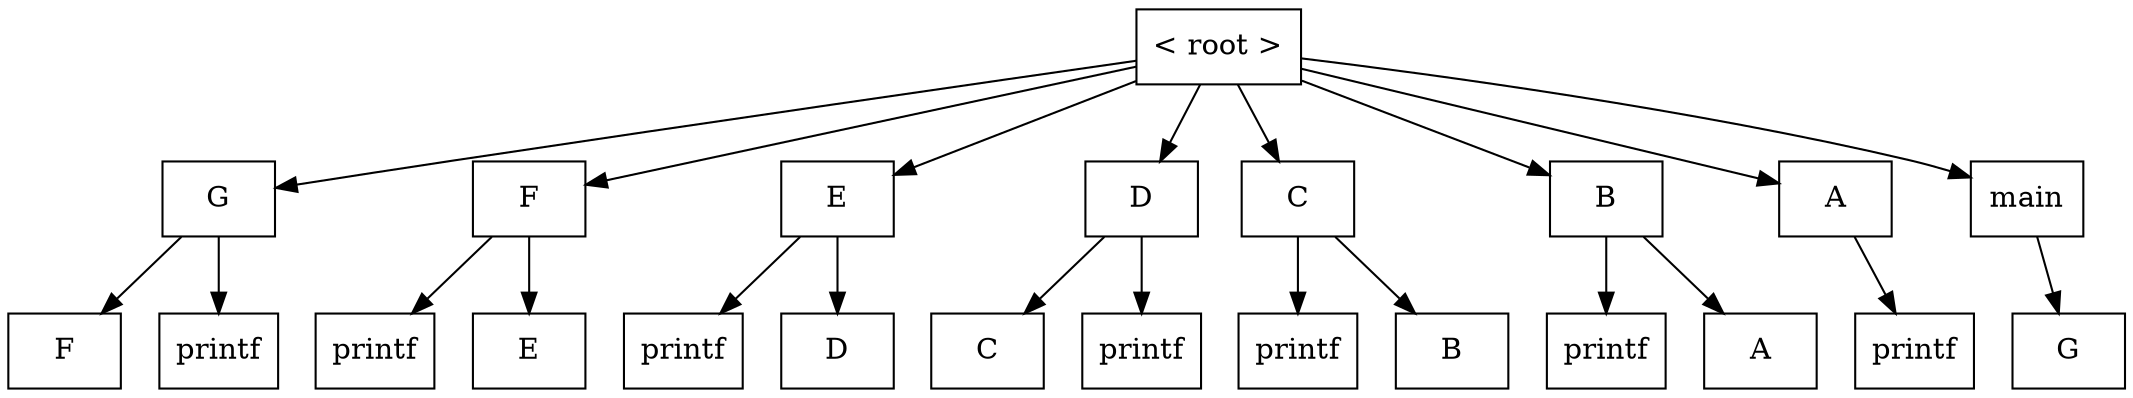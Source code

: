 digraph unnamed {

	Node0x55555a5252e0 [shape=record,label="{\< root \>}"];
	Node0x55555a5252e0 -> Node0x55555a7bd680;
	Node0x55555a5252e0 -> Node0x55555a4a7550;
	Node0x55555a5252e0 -> Node0x55555a618910;
	Node0x55555a5252e0 -> Node0x55555a55ed20;
	Node0x55555a5252e0 -> Node0x55555a2beb90;
	Node0x55555a5252e0 -> Node0x55555a8b1930;
	Node0x55555a5252e0 -> Node0x55555a9e9060;
	Node0x55555a5252e0 -> Node0x55555ab28450;
	Node0x55555a8cf8b0 [shape=record,label="{printf}"];
	Node0x55555a55ed20 [shape=record,label="{D}"];
	Node0x55555a55ed20 -> Node0x55555a56ec20;
	Node0x55555a55ed20 -> Node0x55555a56ecc0;
	Node0x55555a9e9060 [shape=record,label="{A}"];
	Node0x55555a9e9060 -> Node0x55555aa036f0;
	Node0x55555ab28450 [shape=record,label="{main}"];
	Node0x55555ab28450 -> Node0x55555ab46780;
	Node0x55555a804cc0 [shape=record,label="{F}"];
	Node0x55555a8b1930 [shape=record,label="{B}"];
	Node0x55555a8b1930 -> Node0x55555a8cf810;
	Node0x55555a8b1930 -> Node0x55555a8cf8b0;
	Node0x555559f89060 [shape=record,label="{printf}"];
	Node0x55555a2ceca0 [shape=record,label="{printf}"];
	Node0x55555a3977e0 [shape=record,label="{printf}"];
	Node0x55555ab46780 [shape=record,label="{G}"];
	Node0x55555aa036f0 [shape=record,label="{printf}"];
	Node0x55555a397740 [shape=record,label="{E}"];
	Node0x555559f88fc0 [shape=record,label="{D}"];
	Node0x55555a2ceba0 [shape=record,label="{B}"];
	Node0x55555a618910 [shape=record,label="{E}"];
	Node0x55555a618910 -> Node0x555559f88fc0;
	Node0x55555a618910 -> Node0x555559f89060;
	Node0x55555a4a7550 [shape=record,label="{F}"];
	Node0x55555a4a7550 -> Node0x55555a397740;
	Node0x55555a4a7550 -> Node0x55555a3977e0;
	Node0x55555a804d60 [shape=record,label="{printf}"];
	Node0x55555a56ec20 [shape=record,label="{C}"];
	Node0x55555a8cf810 [shape=record,label="{A}"];
	Node0x55555a2beb90 [shape=record,label="{C}"];
	Node0x55555a2beb90 -> Node0x55555a2ceba0;
	Node0x55555a2beb90 -> Node0x55555a2ceca0;
	Node0x55555a7bd680 [shape=record,label="{G}"];
	Node0x55555a7bd680 -> Node0x55555a804cc0;
	Node0x55555a7bd680 -> Node0x55555a804d60;
	Node0x55555a56ecc0 [shape=record,label="{printf}"];
}
